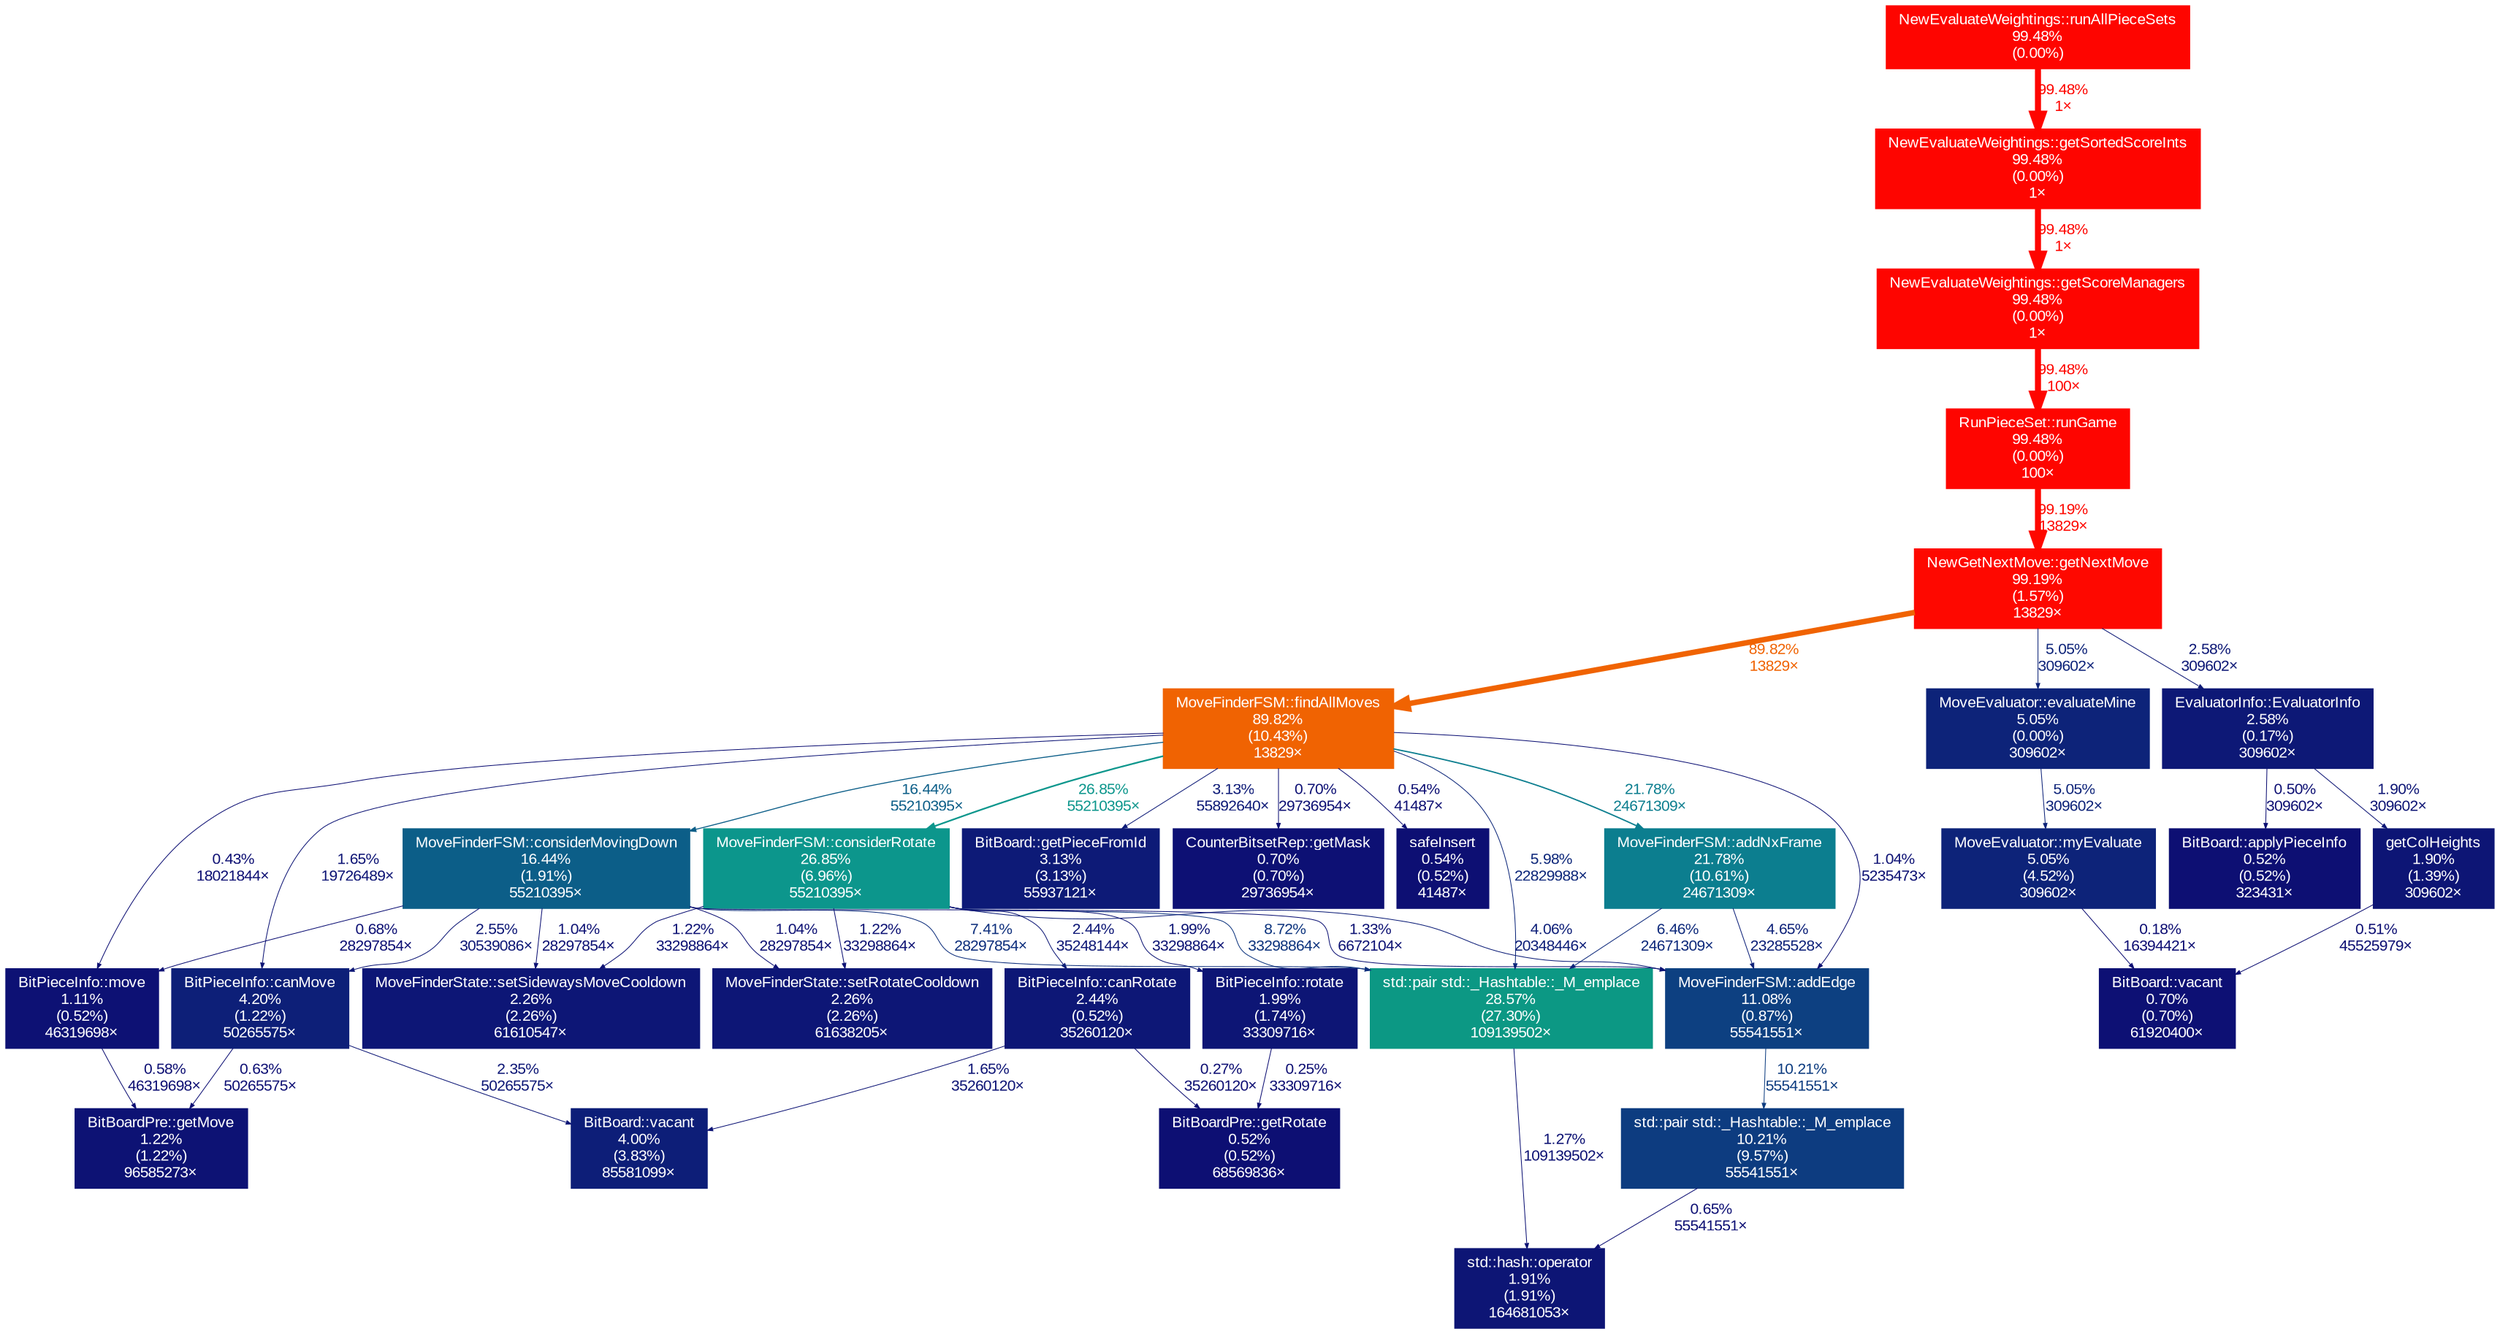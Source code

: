 digraph {
	graph [fontname=Arial, nodesep=0.125, ranksep=0.25];
	node [fontcolor=white, fontname=Arial, height=0, shape=box, style=filled, width=0];
	edge [fontname=Arial];
	1 [color="#fe0500", fontcolor="#ffffff", fontsize="10.00", label="NewEvaluateWeightings::getScoreManagers\n99.48%\n(0.00%)\n1×"];
	1 -> 4 [arrowsize="1.00", color="#fe0500", fontcolor="#fe0500", fontsize="10.00", label="99.48%\n100×", labeldistance="3.98", penwidth="3.98"];
	2 [color="#fe0500", fontcolor="#ffffff", fontsize="10.00", label="NewEvaluateWeightings::getSortedScoreInts\n99.48%\n(0.00%)\n1×"];
	2 -> 1 [arrowsize="1.00", color="#fe0500", fontcolor="#fe0500", fontsize="10.00", label="99.48%\n1×", labeldistance="3.98", penwidth="3.98"];
	3 [color="#fe0500", fontcolor="#ffffff", fontsize="10.00", label="NewEvaluateWeightings::runAllPieceSets\n99.48%\n(0.00%)"];
	3 -> 2 [arrowsize="1.00", color="#fe0500", fontcolor="#fe0500", fontsize="10.00", label="99.48%\n1×", labeldistance="3.98", penwidth="3.98"];
	4 [color="#fe0500", fontcolor="#ffffff", fontsize="10.00", label="RunPieceSet::runGame\n99.48%\n(0.00%)\n100×"];
	4 -> 5 [arrowsize="1.00", color="#fe0800", fontcolor="#fe0800", fontsize="10.00", label="99.19%\n13829×", labeldistance="3.97", penwidth="3.97"];
	5 [color="#fe0800", fontcolor="#ffffff", fontsize="10.00", label="NewGetNextMove::getNextMove\n99.19%\n(1.57%)\n13829×"];
	5 -> 6 [arrowsize="0.95", color="#f06302", fontcolor="#f06302", fontsize="10.00", label="89.82%\n13829×", labeldistance="3.59", penwidth="3.59"];
	5 -> 14 [arrowsize="0.35", color="#0d2379", fontcolor="#0d2379", fontsize="10.00", label="5.05%\n309602×", labeldistance="0.50", penwidth="0.50"];
	5 -> 18 [arrowsize="0.35", color="#0d1876", fontcolor="#0d1876", fontsize="10.00", label="2.58%\n309602×", labeldistance="0.50", penwidth="0.50"];
	6 [color="#f06302", fontcolor="#ffffff", fontsize="10.00", label="MoveFinderFSM::findAllMoves\n89.82%\n(10.43%)\n13829×"];
	6 -> 7 [arrowsize="0.35", color="#0d277a", fontcolor="#0d277a", fontsize="10.00", label="5.98%\n22829988×", labeldistance="0.50", penwidth="0.50"];
	6 -> 8 [arrowsize="0.52", color="#0c968c", fontcolor="#0c968c", fontsize="10.00", label="26.85%\n55210395×", labeldistance="1.07", penwidth="1.07"];
	6 -> 9 [arrowsize="0.47", color="#0c7e8f", fontcolor="#0c7e8f", fontsize="10.00", label="21.78%\n24671309×", labeldistance="0.87", penwidth="0.87"];
	6 -> 10 [arrowsize="0.41", color="#0c5e88", fontcolor="#0c5e88", fontsize="10.00", label="16.44%\n55210395×", labeldistance="0.66", penwidth="0.66"];
	6 -> 11 [arrowsize="0.35", color="#0d1174", fontcolor="#0d1174", fontsize="10.00", label="1.04%\n5235473×", labeldistance="0.50", penwidth="0.50"];
	6 -> 15 [arrowsize="0.35", color="#0d1475", fontcolor="#0d1475", fontsize="10.00", label="1.65%\n19726489×", labeldistance="0.50", penwidth="0.50"];
	6 -> 17 [arrowsize="0.35", color="#0d1a77", fontcolor="#0d1a77", fontsize="10.00", label="3.13%\n55892640×", labeldistance="0.50", penwidth="0.50"];
	6 -> 26 [arrowsize="0.35", color="#0d0f73", fontcolor="#0d0f73", fontsize="10.00", label="0.43%\n18021844×", labeldistance="0.50", penwidth="0.50"];
	6 -> 27 [arrowsize="0.35", color="#0d1074", fontcolor="#0d1074", fontsize="10.00", label="0.70%\n29736954×", labeldistance="0.50", penwidth="0.50"];
	6 -> 29 [arrowsize="0.35", color="#0d0f73", fontcolor="#0d0f73", fontsize="10.00", label="0.54%\n41487×", labeldistance="0.50", penwidth="0.50"];
	7 [color="#0c9884", fontcolor="#ffffff", fontsize="10.00", label="std::pair std::_Hashtable::_M_emplace\n28.57%\n(27.30%)\n109139502×"];
	7 -> 24 [arrowsize="0.35", color="#0d1274", fontcolor="#0d1274", fontsize="10.00", label="1.27%\n109139502×", labeldistance="0.50", penwidth="0.50"];
	8 [color="#0c968c", fontcolor="#ffffff", fontsize="10.00", label="MoveFinderFSM::considerRotate\n26.85%\n(6.96%)\n55210395×"];
	8 -> 7 [arrowsize="0.35", color="#0d347e", fontcolor="#0d347e", fontsize="10.00", label="8.72%\n33298864×", labeldistance="0.50", penwidth="0.50"];
	8 -> 11 [arrowsize="0.35", color="#0d1e78", fontcolor="#0d1e78", fontsize="10.00", label="4.06%\n20348446×", labeldistance="0.50", penwidth="0.50"];
	8 -> 19 [arrowsize="0.35", color="#0d1776", fontcolor="#0d1776", fontsize="10.00", label="2.44%\n35248144×", labeldistance="0.50", penwidth="0.50"];
	8 -> 20 [arrowsize="0.35", color="#0d1274", fontcolor="#0d1274", fontsize="10.00", label="1.22%\n33298864×", labeldistance="0.50", penwidth="0.50"];
	8 -> 21 [arrowsize="0.35", color="#0d1274", fontcolor="#0d1274", fontsize="10.00", label="1.22%\n33298864×", labeldistance="0.50", penwidth="0.50"];
	8 -> 22 [arrowsize="0.35", color="#0d1575", fontcolor="#0d1575", fontsize="10.00", label="1.99%\n33298864×", labeldistance="0.50", penwidth="0.50"];
	9 [color="#0c7e8f", fontcolor="#ffffff", fontsize="10.00", label="MoveFinderFSM::addNxFrame\n21.78%\n(10.61%)\n24671309×"];
	9 -> 7 [arrowsize="0.35", color="#0d297b", fontcolor="#0d297b", fontsize="10.00", label="6.46%\n24671309×", labeldistance="0.50", penwidth="0.50"];
	9 -> 11 [arrowsize="0.35", color="#0d2179", fontcolor="#0d2179", fontsize="10.00", label="4.65%\n23285528×", labeldistance="0.50", penwidth="0.50"];
	10 [color="#0c5e88", fontcolor="#ffffff", fontsize="10.00", label="MoveFinderFSM::considerMovingDown\n16.44%\n(1.91%)\n55210395×"];
	10 -> 7 [arrowsize="0.35", color="#0d2e7c", fontcolor="#0d2e7c", fontsize="10.00", label="7.41%\n28297854×", labeldistance="0.50", penwidth="0.50"];
	10 -> 11 [arrowsize="0.35", color="#0d1274", fontcolor="#0d1274", fontsize="10.00", label="1.33%\n6672104×", labeldistance="0.50", penwidth="0.50"];
	10 -> 15 [arrowsize="0.35", color="#0d1776", fontcolor="#0d1776", fontsize="10.00", label="2.55%\n30539086×", labeldistance="0.50", penwidth="0.50"];
	10 -> 20 [arrowsize="0.35", color="#0d1174", fontcolor="#0d1174", fontsize="10.00", label="1.04%\n28297854×", labeldistance="0.50", penwidth="0.50"];
	10 -> 21 [arrowsize="0.35", color="#0d1174", fontcolor="#0d1174", fontsize="10.00", label="1.04%\n28297854×", labeldistance="0.50", penwidth="0.50"];
	10 -> 26 [arrowsize="0.35", color="#0d1074", fontcolor="#0d1074", fontsize="10.00", label="0.68%\n28297854×", labeldistance="0.50", penwidth="0.50"];
	11 [color="#0d4081", fontcolor="#ffffff", fontsize="10.00", label="MoveFinderFSM::addEdge\n11.08%\n(0.87%)\n55541551×"];
	11 -> 12 [arrowsize="0.35", color="#0d3c80", fontcolor="#0d3c80", fontsize="10.00", label="10.21%\n55541551×", labeldistance="0.50", penwidth="0.50"];
	12 [color="#0d3c80", fontcolor="#ffffff", fontsize="10.00", label="std::pair std::_Hashtable::_M_emplace\n10.21%\n(9.57%)\n55541551×"];
	12 -> 24 [arrowsize="0.35", color="#0d0f74", fontcolor="#0d0f74", fontsize="10.00", label="0.65%\n55541551×", labeldistance="0.50", penwidth="0.50"];
	13 [color="#0d2379", fontcolor="#ffffff", fontsize="10.00", label="MoveEvaluator::myEvaluate\n5.05%\n(4.52%)\n309602×"];
	13 -> 28 [arrowsize="0.35", color="#0d0e73", fontcolor="#0d0e73", fontsize="10.00", label="0.18%\n16394421×", labeldistance="0.50", penwidth="0.50"];
	14 [color="#0d2379", fontcolor="#ffffff", fontsize="10.00", label="MoveEvaluator::evaluateMine\n5.05%\n(0.00%)\n309602×"];
	14 -> 13 [arrowsize="0.35", color="#0d2379", fontcolor="#0d2379", fontsize="10.00", label="5.05%\n309602×", labeldistance="0.50", penwidth="0.50"];
	15 [color="#0d1f78", fontcolor="#ffffff", fontsize="10.00", label="BitPieceInfo::canMove\n4.20%\n(1.22%)\n50265575×"];
	15 -> 16 [arrowsize="0.35", color="#0d1776", fontcolor="#0d1776", fontsize="10.00", label="2.35%\n50265575×", labeldistance="0.50", penwidth="0.50"];
	15 -> 25 [arrowsize="0.35", color="#0d0f74", fontcolor="#0d0f74", fontsize="10.00", label="0.63%\n50265575×", labeldistance="0.50", penwidth="0.50"];
	16 [color="#0d1e78", fontcolor="#ffffff", fontsize="10.00", label="BitBoard::vacant\n4.00%\n(3.83%)\n85581099×"];
	17 [color="#0d1a77", fontcolor="#ffffff", fontsize="10.00", label="BitBoard::getPieceFromId\n3.13%\n(3.13%)\n55937121×"];
	18 [color="#0d1876", fontcolor="#ffffff", fontsize="10.00", label="EvaluatorInfo::EvaluatorInfo\n2.58%\n(0.17%)\n309602×"];
	18 -> 23 [arrowsize="0.35", color="#0d1575", fontcolor="#0d1575", fontsize="10.00", label="1.90%\n309602×", labeldistance="0.50", penwidth="0.50"];
	18 -> 30 [arrowsize="0.35", color="#0d0f73", fontcolor="#0d0f73", fontsize="10.00", label="0.50%\n309602×", labeldistance="0.50", penwidth="0.50"];
	19 [color="#0d1776", fontcolor="#ffffff", fontsize="10.00", label="BitPieceInfo::canRotate\n2.44%\n(0.52%)\n35260120×"];
	19 -> 16 [arrowsize="0.35", color="#0d1475", fontcolor="#0d1475", fontsize="10.00", label="1.65%\n35260120×", labeldistance="0.50", penwidth="0.50"];
	19 -> 31 [arrowsize="0.35", color="#0d0e73", fontcolor="#0d0e73", fontsize="10.00", label="0.27%\n35260120×", labeldistance="0.50", penwidth="0.50"];
	20 [color="#0d1676", fontcolor="#ffffff", fontsize="10.00", label="MoveFinderState::setRotateCooldown\n2.26%\n(2.26%)\n61638205×"];
	21 [color="#0d1676", fontcolor="#ffffff", fontsize="10.00", label="MoveFinderState::setSidewaysMoveCooldown\n2.26%\n(2.26%)\n61610547×"];
	22 [color="#0d1575", fontcolor="#ffffff", fontsize="10.00", label="BitPieceInfo::rotate\n1.99%\n(1.74%)\n33309716×"];
	22 -> 31 [arrowsize="0.35", color="#0d0e73", fontcolor="#0d0e73", fontsize="10.00", label="0.25%\n33309716×", labeldistance="0.50", penwidth="0.50"];
	23 [color="#0d1575", fontcolor="#ffffff", fontsize="10.00", label="getColHeights\n1.90%\n(1.39%)\n309602×"];
	23 -> 28 [arrowsize="0.35", color="#0d0f73", fontcolor="#0d0f73", fontsize="10.00", label="0.51%\n45525979×", labeldistance="0.50", penwidth="0.50"];
	24 [color="#0d1575", fontcolor="#ffffff", fontsize="10.00", label="std::hash::operator\n1.91%\n(1.91%)\n164681053×"];
	25 [color="#0d1274", fontcolor="#ffffff", fontsize="10.00", label="BitBoardPre::getMove\n1.22%\n(1.22%)\n96585273×"];
	26 [color="#0d1174", fontcolor="#ffffff", fontsize="10.00", label="BitPieceInfo::move\n1.11%\n(0.52%)\n46319698×"];
	26 -> 25 [arrowsize="0.35", color="#0d0f73", fontcolor="#0d0f73", fontsize="10.00", label="0.58%\n46319698×", labeldistance="0.50", penwidth="0.50"];
	27 [color="#0d1074", fontcolor="#ffffff", fontsize="10.00", label="CounterBitsetRep::getMask\n0.70%\n(0.70%)\n29736954×"];
	28 [color="#0d1074", fontcolor="#ffffff", fontsize="10.00", label="BitBoard::vacant\n0.70%\n(0.70%)\n61920400×"];
	29 [color="#0d0f73", fontcolor="#ffffff", fontsize="10.00", label="safeInsert\n0.54%\n(0.52%)\n41487×"];
	30 [color="#0d0f73", fontcolor="#ffffff", fontsize="10.00", label="BitBoard::applyPieceInfo\n0.52%\n(0.52%)\n323431×"];
	31 [color="#0d0f73", fontcolor="#ffffff", fontsize="10.00", label="BitBoardPre::getRotate\n0.52%\n(0.52%)\n68569836×"];
}
